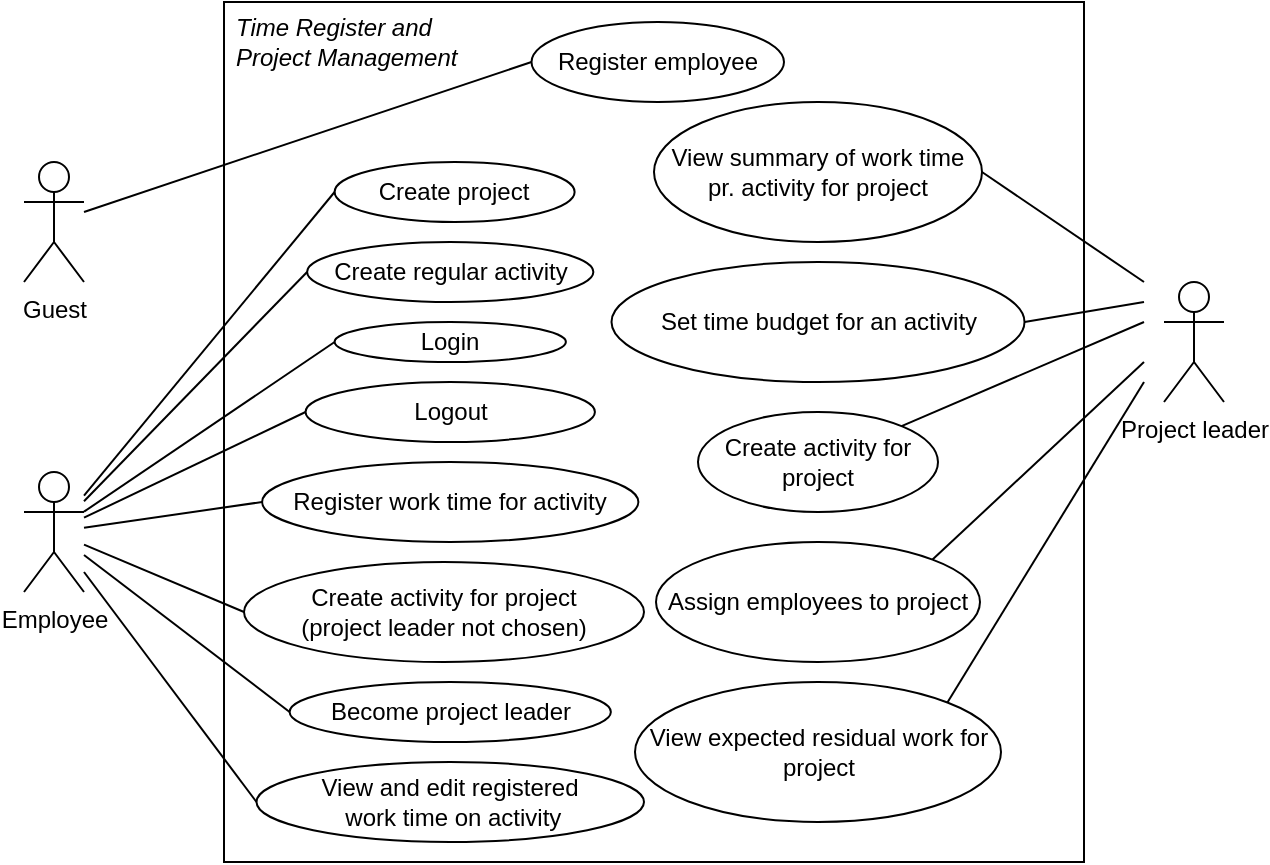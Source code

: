 <mxfile version="21.0.6" type="device"><diagram name="Side-1" id="iL1Bcdl9JUDu9vWeoWfw"><mxGraphModel dx="954" dy="478" grid="1" gridSize="10" guides="1" tooltips="1" connect="1" arrows="1" fold="1" page="1" pageScale="1" pageWidth="827" pageHeight="1169" math="0" shadow="0"><root><mxCell id="0"/><mxCell id="1" parent="0"/><mxCell id="sJnrr7a_hdjGywnfoCou-1" value="Project leader" style="shape=umlActor;verticalLabelPosition=bottom;verticalAlign=top;html=1;outlineConnect=0;" parent="1" vertex="1"><mxGeometry x="690" y="280" width="30" height="60" as="geometry"/></mxCell><mxCell id="sJnrr7a_hdjGywnfoCou-2" value="Guest" style="shape=umlActor;verticalLabelPosition=bottom;verticalAlign=top;html=1;outlineConnect=0;" parent="1" vertex="1"><mxGeometry x="120" y="220" width="30" height="60" as="geometry"/></mxCell><mxCell id="sJnrr7a_hdjGywnfoCou-3" value="Employee" style="shape=umlActor;verticalLabelPosition=bottom;verticalAlign=top;html=1;outlineConnect=0;" parent="1" vertex="1"><mxGeometry x="120" y="375" width="30" height="60" as="geometry"/></mxCell><mxCell id="sJnrr7a_hdjGywnfoCou-7" value="" style="whiteSpace=wrap;html=1;aspect=fixed;" parent="1" vertex="1"><mxGeometry x="220" y="140" width="430" height="430" as="geometry"/></mxCell><mxCell id="sJnrr7a_hdjGywnfoCou-8" value="&lt;i&gt;Time Register and Project Management&lt;/i&gt;" style="text;strokeColor=none;fillColor=none;align=left;verticalAlign=middle;spacingLeft=4;spacingRight=4;overflow=hidden;points=[[0,0.5],[1,0.5]];portConstraint=eastwest;rotatable=0;whiteSpace=wrap;html=1;" parent="1" vertex="1"><mxGeometry x="220" y="140" width="130" height="40" as="geometry"/></mxCell><mxCell id="sJnrr7a_hdjGywnfoCou-13" value="Register employee" style="ellipse;whiteSpace=wrap;html=1;" parent="1" vertex="1"><mxGeometry x="373.75" y="150" width="126.25" height="40" as="geometry"/></mxCell><mxCell id="sJnrr7a_hdjGywnfoCou-15" value="" style="endArrow=none;html=1;rounded=0;entryX=0;entryY=0.5;entryDx=0;entryDy=0;" parent="1" source="sJnrr7a_hdjGywnfoCou-2" target="sJnrr7a_hdjGywnfoCou-13" edge="1"><mxGeometry width="50" height="50" relative="1" as="geometry"><mxPoint x="280" y="250" as="sourcePoint"/><mxPoint x="330" y="200" as="targetPoint"/></mxGeometry></mxCell><mxCell id="sJnrr7a_hdjGywnfoCou-18" value="Create activity for project" style="ellipse;whiteSpace=wrap;html=1;" parent="1" vertex="1"><mxGeometry x="457" y="345" width="120" height="50" as="geometry"/></mxCell><mxCell id="sJnrr7a_hdjGywnfoCou-19" value="Register work time for activity" style="ellipse;whiteSpace=wrap;html=1;" parent="1" vertex="1"><mxGeometry x="239.06" y="370" width="188.13" height="40" as="geometry"/></mxCell><mxCell id="sJnrr7a_hdjGywnfoCou-20" value="View and edit registered&lt;br&gt;&amp;nbsp;work time on activity" style="ellipse;whiteSpace=wrap;html=1;" parent="1" vertex="1"><mxGeometry x="236.25" y="520" width="193.75" height="40" as="geometry"/></mxCell><mxCell id="sJnrr7a_hdjGywnfoCou-21" value="Assign employees to project" style="ellipse;whiteSpace=wrap;html=1;" parent="1" vertex="1"><mxGeometry x="436" y="410" width="162" height="60" as="geometry"/></mxCell><mxCell id="sJnrr7a_hdjGywnfoCou-22" value="Set time budget for an activity" style="ellipse;whiteSpace=wrap;html=1;" parent="1" vertex="1"><mxGeometry x="413.75" y="270" width="206.5" height="60" as="geometry"/></mxCell><mxCell id="sJnrr7a_hdjGywnfoCou-23" value="View summary of work time pr. activity for project" style="ellipse;whiteSpace=wrap;html=1;" parent="1" vertex="1"><mxGeometry x="435" y="190" width="164" height="70" as="geometry"/></mxCell><mxCell id="sJnrr7a_hdjGywnfoCou-24" value="View expected residual work for project" style="ellipse;whiteSpace=wrap;html=1;" parent="1" vertex="1"><mxGeometry x="425.5" y="480" width="183" height="70" as="geometry"/></mxCell><mxCell id="sJnrr7a_hdjGywnfoCou-26" value="" style="endArrow=none;html=1;rounded=0;entryX=1;entryY=0;entryDx=0;entryDy=0;" parent="1" target="sJnrr7a_hdjGywnfoCou-24" edge="1"><mxGeometry width="50" height="50" relative="1" as="geometry"><mxPoint x="680" y="330" as="sourcePoint"/><mxPoint x="640" y="270" as="targetPoint"/></mxGeometry></mxCell><mxCell id="sJnrr7a_hdjGywnfoCou-27" value="" style="endArrow=none;html=1;rounded=0;entryX=0;entryY=0.5;entryDx=0;entryDy=0;" parent="1" source="sJnrr7a_hdjGywnfoCou-3" target="sJnrr7a_hdjGywnfoCou-36" edge="1"><mxGeometry width="50" height="50" relative="1" as="geometry"><mxPoint x="150" y="450" as="sourcePoint"/><mxPoint x="240" y="365" as="targetPoint"/></mxGeometry></mxCell><mxCell id="sJnrr7a_hdjGywnfoCou-28" value="" style="endArrow=none;html=1;rounded=0;exitX=0;exitY=0.5;exitDx=0;exitDy=0;" parent="1" source="sJnrr7a_hdjGywnfoCou-19" target="sJnrr7a_hdjGywnfoCou-3" edge="1"><mxGeometry width="50" height="50" relative="1" as="geometry"><mxPoint x="150" y="340" as="sourcePoint"/><mxPoint x="150" y="450" as="targetPoint"/></mxGeometry></mxCell><mxCell id="sJnrr7a_hdjGywnfoCou-29" value="" style="endArrow=none;html=1;rounded=0;entryX=0;entryY=0.5;entryDx=0;entryDy=0;" parent="1" source="sJnrr7a_hdjGywnfoCou-3" target="sJnrr7a_hdjGywnfoCou-20" edge="1"><mxGeometry width="50" height="50" relative="1" as="geometry"><mxPoint x="190" y="380" as="sourcePoint"/><mxPoint x="240" y="330" as="targetPoint"/></mxGeometry></mxCell><mxCell id="sJnrr7a_hdjGywnfoCou-30" value="" style="endArrow=none;html=1;rounded=0;" parent="1" source="sJnrr7a_hdjGywnfoCou-18" edge="1"><mxGeometry width="50" height="50" relative="1" as="geometry"><mxPoint x="390" y="370" as="sourcePoint"/><mxPoint x="680" y="300" as="targetPoint"/></mxGeometry></mxCell><mxCell id="sJnrr7a_hdjGywnfoCou-31" value="" style="endArrow=none;html=1;rounded=0;exitX=1;exitY=0;exitDx=0;exitDy=0;" parent="1" source="sJnrr7a_hdjGywnfoCou-21" edge="1"><mxGeometry width="50" height="50" relative="1" as="geometry"><mxPoint x="599" y="410" as="sourcePoint"/><mxPoint x="680" y="320" as="targetPoint"/></mxGeometry></mxCell><mxCell id="sJnrr7a_hdjGywnfoCou-32" value="" style="endArrow=none;html=1;rounded=0;exitX=1;exitY=0.5;exitDx=0;exitDy=0;" parent="1" source="sJnrr7a_hdjGywnfoCou-23" edge="1"><mxGeometry width="50" height="50" relative="1" as="geometry"><mxPoint x="590" y="350" as="sourcePoint"/><mxPoint x="680" y="280" as="targetPoint"/></mxGeometry></mxCell><mxCell id="sJnrr7a_hdjGywnfoCou-33" value="" style="endArrow=none;html=1;rounded=0;exitX=1;exitY=0.5;exitDx=0;exitDy=0;" parent="1" source="sJnrr7a_hdjGywnfoCou-22" edge="1"><mxGeometry width="50" height="50" relative="1" as="geometry"><mxPoint x="630" y="250" as="sourcePoint"/><mxPoint x="680" y="290" as="targetPoint"/></mxGeometry></mxCell><mxCell id="sJnrr7a_hdjGywnfoCou-34" value="Become project leader" style="ellipse;whiteSpace=wrap;html=1;" parent="1" vertex="1"><mxGeometry x="252.81" y="480" width="160.62" height="30" as="geometry"/></mxCell><mxCell id="sJnrr7a_hdjGywnfoCou-35" value="" style="endArrow=none;html=1;rounded=0;entryX=0;entryY=0.5;entryDx=0;entryDy=0;" parent="1" source="sJnrr7a_hdjGywnfoCou-3" target="sJnrr7a_hdjGywnfoCou-34" edge="1"><mxGeometry width="50" height="50" relative="1" as="geometry"><mxPoint x="390" y="360" as="sourcePoint"/><mxPoint x="440" y="310" as="targetPoint"/></mxGeometry></mxCell><mxCell id="sJnrr7a_hdjGywnfoCou-36" value="Create activity for project &lt;br&gt;(project leader not chosen)" style="ellipse;whiteSpace=wrap;html=1;" parent="1" vertex="1"><mxGeometry x="230" y="420" width="200" height="50" as="geometry"/></mxCell><mxCell id="TgZT8GFMMSvCnFByBC-3-4" value="Login" style="ellipse;whiteSpace=wrap;html=1;" parent="1" vertex="1"><mxGeometry x="275.31" y="300" width="115.63" height="20" as="geometry"/></mxCell><mxCell id="TgZT8GFMMSvCnFByBC-3-5" value="" style="endArrow=none;html=1;rounded=0;entryX=0;entryY=0.5;entryDx=0;entryDy=0;" parent="1" source="sJnrr7a_hdjGywnfoCou-3" target="TgZT8GFMMSvCnFByBC-3-4" edge="1"><mxGeometry width="50" height="50" relative="1" as="geometry"><mxPoint x="150" y="375" as="sourcePoint"/><mxPoint x="200" y="325" as="targetPoint"/></mxGeometry></mxCell><mxCell id="TgZT8GFMMSvCnFByBC-3-7" value="Create regular activity" style="ellipse;whiteSpace=wrap;html=1;" parent="1" vertex="1"><mxGeometry x="261.55" y="260" width="143.13" height="30" as="geometry"/></mxCell><mxCell id="TgZT8GFMMSvCnFByBC-3-8" value="Create project" style="ellipse;whiteSpace=wrap;html=1;" parent="1" vertex="1"><mxGeometry x="275.31" y="220" width="120" height="30" as="geometry"/></mxCell><mxCell id="TgZT8GFMMSvCnFByBC-3-9" value="" style="endArrow=none;html=1;rounded=0;entryX=0;entryY=0.5;entryDx=0;entryDy=0;" parent="1" source="sJnrr7a_hdjGywnfoCou-3" target="TgZT8GFMMSvCnFByBC-3-8" edge="1"><mxGeometry width="50" height="50" relative="1" as="geometry"><mxPoint x="186.25" y="310" as="sourcePoint"/><mxPoint x="236.25" y="260" as="targetPoint"/></mxGeometry></mxCell><mxCell id="TgZT8GFMMSvCnFByBC-3-10" value="" style="endArrow=none;html=1;rounded=0;entryX=0;entryY=0.5;entryDx=0;entryDy=0;" parent="1" source="sJnrr7a_hdjGywnfoCou-3" target="TgZT8GFMMSvCnFByBC-3-7" edge="1"><mxGeometry width="50" height="50" relative="1" as="geometry"><mxPoint x="380" y="370" as="sourcePoint"/><mxPoint x="430" y="320" as="targetPoint"/></mxGeometry></mxCell><mxCell id="OZ16-GVXAynev7zn_Qop-1" value="Logout" style="ellipse;whiteSpace=wrap;html=1;" parent="1" vertex="1"><mxGeometry x="260.78" y="330" width="144.68" height="30" as="geometry"/></mxCell><mxCell id="OZ16-GVXAynev7zn_Qop-2" value="" style="endArrow=none;html=1;rounded=0;entryX=0;entryY=0.5;entryDx=0;entryDy=0;" parent="1" source="sJnrr7a_hdjGywnfoCou-3" target="OZ16-GVXAynev7zn_Qop-1" edge="1"><mxGeometry width="50" height="50" relative="1" as="geometry"><mxPoint x="390" y="370" as="sourcePoint"/><mxPoint x="440" y="320" as="targetPoint"/></mxGeometry></mxCell></root></mxGraphModel></diagram></mxfile>